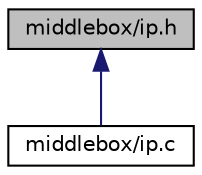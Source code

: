 digraph "middlebox/ip.h"
{
  edge [fontname="Helvetica",fontsize="10",labelfontname="Helvetica",labelfontsize="10"];
  node [fontname="Helvetica",fontsize="10",shape=record];
  Node1 [label="middlebox/ip.h",height=0.2,width=0.4,color="black", fillcolor="grey75", style="filled" fontcolor="black"];
  Node1 -> Node2 [dir="back",color="midnightblue",fontsize="10",style="solid"];
  Node2 [label="middlebox/ip.c",height=0.2,width=0.4,color="black", fillcolor="white", style="filled",URL="$ip_8c.html",tooltip="This file is to describe the functions for the IP header processor. "];
}
